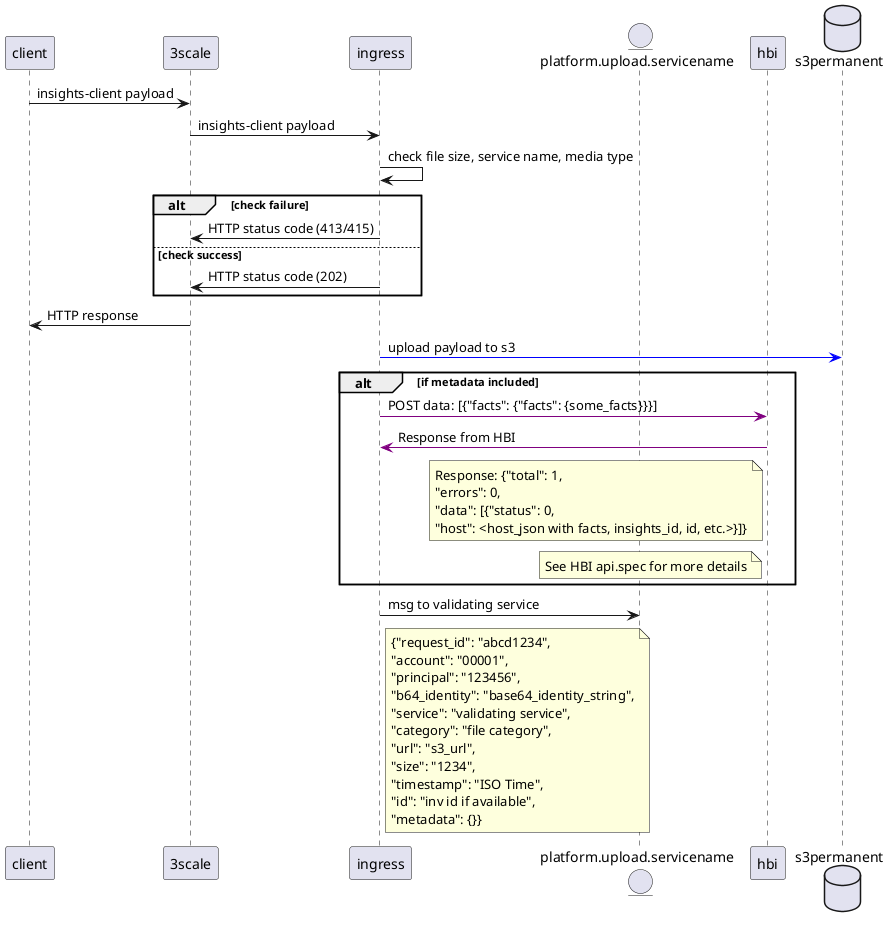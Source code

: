 @startuml ingress
participant client
participant 3scale
participant ingress
entity platform.upload.servicename
participant hbi
database s3permanent
client->3scale: insights-client payload
3scale->ingress: insights-client payload
ingress->ingress: check file size, service name, media type
alt check failure
    ingress->3scale: HTTP status code (413/415)
else check success
    ingress->3scale: HTTP status code (202)
end
3scale->client: HTTP response
ingress-[#blue]>s3permanent: upload payload to s3
alt if metadata included
    ingress-[#purple]>hbi: POST data: [{"facts": {"facts": {some_facts}}}]
    hbi-[#purple]>ingress: Response from HBI
    Note left of hbi: Response: {"total": 1,\n"errors": 0,\n"data": [{"status": 0,\n"host": <host_json with facts, insights_id, id, etc.>}]}
    Note left of hbi: See HBI api.spec for more details
end
ingress->platform.upload.servicename: msg to validating service
Note right of ingress: {"request_id": "abcd1234",\n"account": "00001",\n"principal": "123456",\n"b64_identity": "base64_identity_string",\n"service": "validating service",\n"category": "file category",\n"url": "s3_url",\n"size": "1234",\n"timestamp": "ISO Time",\n"id": "inv id if available",\n"metadata": {}}
@enduml